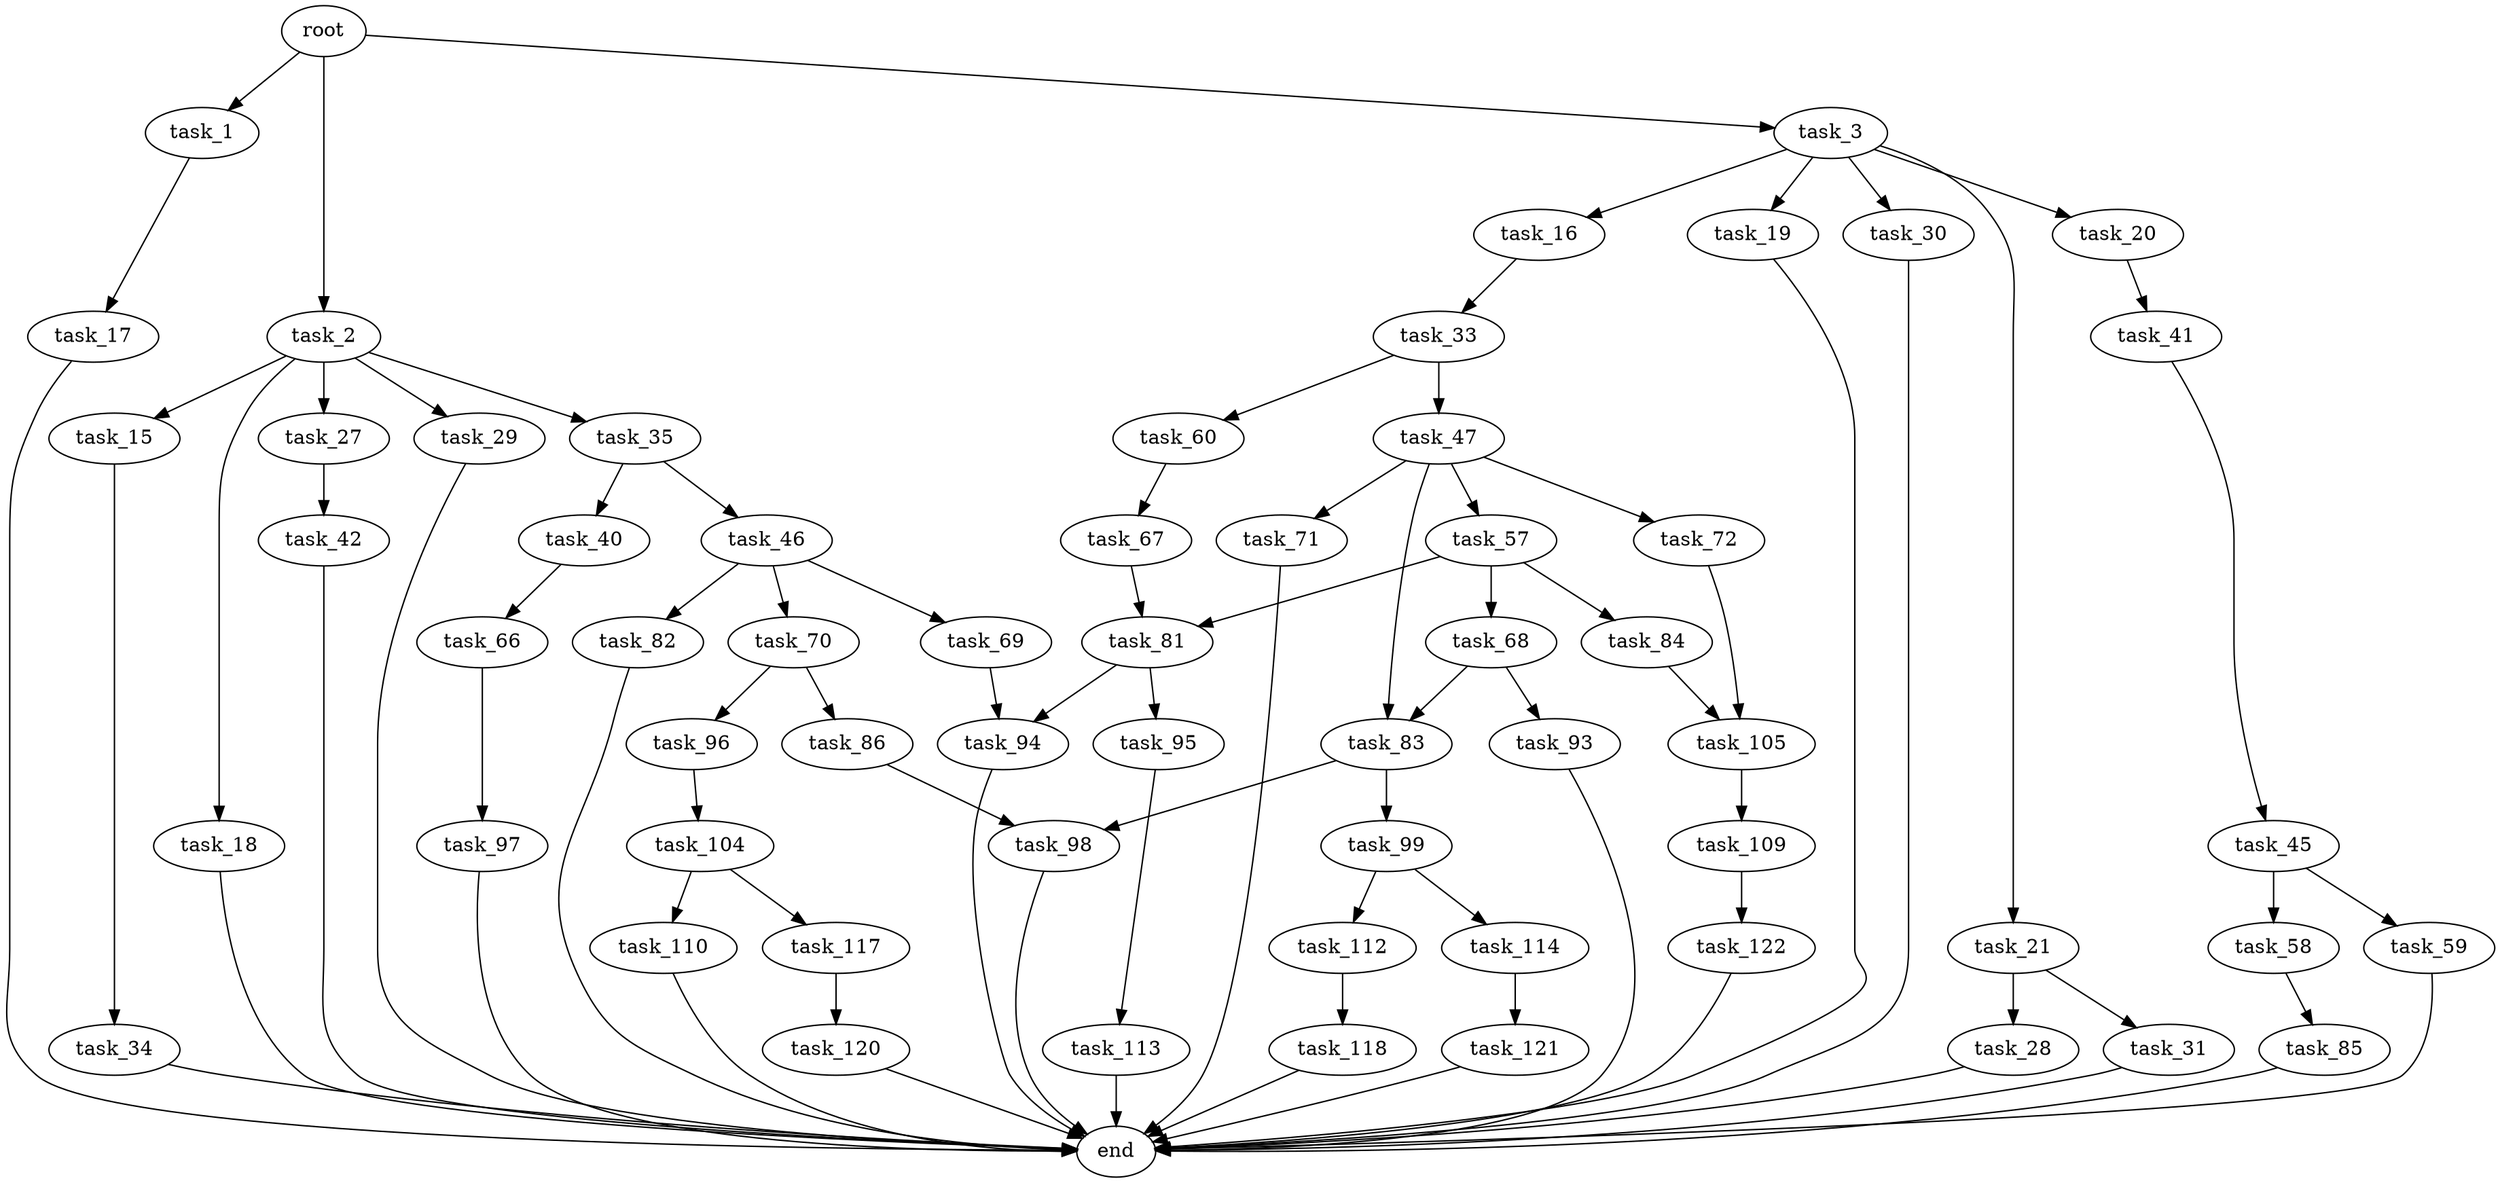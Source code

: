 digraph G {
  root [size="0.000000"];
  task_1 [size="96250097076.000000"];
  task_2 [size="8589934592.000000"];
  task_3 [size="782757789696.000000"];
  task_17 [size="559939910753.000000"];
  task_15 [size="2452808626.000000"];
  task_18 [size="549755813888.000000"];
  task_27 [size="6008048523.000000"];
  task_29 [size="1073741824000.000000"];
  task_35 [size="1489477047.000000"];
  task_16 [size="549755813888.000000"];
  task_19 [size="93510661526.000000"];
  task_20 [size="231928233984.000000"];
  task_21 [size="782757789696.000000"];
  task_30 [size="648652082773.000000"];
  task_34 [size="134217728000.000000"];
  task_33 [size="68719476736.000000"];
  end [size="0.000000"];
  task_41 [size="11464357244.000000"];
  task_28 [size="419227143068.000000"];
  task_31 [size="134217728000.000000"];
  task_42 [size="488210726574.000000"];
  task_47 [size="38757956306.000000"];
  task_60 [size="787619310400.000000"];
  task_40 [size="28991029248.000000"];
  task_46 [size="231928233984.000000"];
  task_66 [size="15465690646.000000"];
  task_45 [size="28991029248.000000"];
  task_58 [size="1301156266156.000000"];
  task_59 [size="3759169974.000000"];
  task_69 [size="368293445632.000000"];
  task_70 [size="286624999245.000000"];
  task_82 [size="873271599.000000"];
  task_57 [size="418587520302.000000"];
  task_71 [size="1155822397561.000000"];
  task_72 [size="1493449710.000000"];
  task_83 [size="549755813888.000000"];
  task_68 [size="3859487058.000000"];
  task_81 [size="782757789696.000000"];
  task_84 [size="29512056772.000000"];
  task_85 [size="24845337809.000000"];
  task_67 [size="653453684791.000000"];
  task_97 [size="51753113268.000000"];
  task_93 [size="2964361139.000000"];
  task_94 [size="34572094656.000000"];
  task_86 [size="6721207529.000000"];
  task_96 [size="15804449336.000000"];
  task_105 [size="54545579196.000000"];
  task_95 [size="64700286221.000000"];
  task_98 [size="30892845078.000000"];
  task_99 [size="3005446700.000000"];
  task_113 [size="26966388376.000000"];
  task_104 [size="231928233984.000000"];
  task_112 [size="68719476736.000000"];
  task_114 [size="22629050204.000000"];
  task_110 [size="597782827827.000000"];
  task_117 [size="134990450808.000000"];
  task_109 [size="13807490920.000000"];
  task_122 [size="5461941178.000000"];
  task_118 [size="28991029248.000000"];
  task_121 [size="12808621487.000000"];
  task_120 [size="231928233984.000000"];

  root -> task_1 [size="1.000000"];
  root -> task_2 [size="1.000000"];
  root -> task_3 [size="1.000000"];
  task_1 -> task_17 [size="75497472.000000"];
  task_2 -> task_15 [size="33554432.000000"];
  task_2 -> task_18 [size="33554432.000000"];
  task_2 -> task_27 [size="33554432.000000"];
  task_2 -> task_29 [size="33554432.000000"];
  task_2 -> task_35 [size="33554432.000000"];
  task_3 -> task_16 [size="679477248.000000"];
  task_3 -> task_19 [size="679477248.000000"];
  task_3 -> task_20 [size="679477248.000000"];
  task_3 -> task_21 [size="679477248.000000"];
  task_3 -> task_30 [size="679477248.000000"];
  task_17 -> end [size="1.000000"];
  task_15 -> task_34 [size="209715200.000000"];
  task_18 -> end [size="1.000000"];
  task_27 -> task_42 [size="134217728.000000"];
  task_29 -> end [size="1.000000"];
  task_35 -> task_40 [size="33554432.000000"];
  task_35 -> task_46 [size="33554432.000000"];
  task_16 -> task_33 [size="536870912.000000"];
  task_19 -> end [size="1.000000"];
  task_20 -> task_41 [size="301989888.000000"];
  task_21 -> task_28 [size="679477248.000000"];
  task_21 -> task_31 [size="679477248.000000"];
  task_30 -> end [size="1.000000"];
  task_34 -> end [size="1.000000"];
  task_33 -> task_47 [size="134217728.000000"];
  task_33 -> task_60 [size="134217728.000000"];
  task_41 -> task_45 [size="536870912.000000"];
  task_28 -> end [size="1.000000"];
  task_31 -> end [size="1.000000"];
  task_42 -> end [size="1.000000"];
  task_47 -> task_57 [size="838860800.000000"];
  task_47 -> task_71 [size="838860800.000000"];
  task_47 -> task_72 [size="838860800.000000"];
  task_47 -> task_83 [size="838860800.000000"];
  task_60 -> task_67 [size="536870912.000000"];
  task_40 -> task_66 [size="75497472.000000"];
  task_46 -> task_69 [size="301989888.000000"];
  task_46 -> task_70 [size="301989888.000000"];
  task_46 -> task_82 [size="301989888.000000"];
  task_66 -> task_97 [size="411041792.000000"];
  task_45 -> task_58 [size="75497472.000000"];
  task_45 -> task_59 [size="75497472.000000"];
  task_58 -> task_85 [size="838860800.000000"];
  task_59 -> end [size="1.000000"];
  task_69 -> task_94 [size="411041792.000000"];
  task_70 -> task_86 [size="209715200.000000"];
  task_70 -> task_96 [size="209715200.000000"];
  task_82 -> end [size="1.000000"];
  task_57 -> task_68 [size="301989888.000000"];
  task_57 -> task_81 [size="301989888.000000"];
  task_57 -> task_84 [size="301989888.000000"];
  task_71 -> end [size="1.000000"];
  task_72 -> task_105 [size="33554432.000000"];
  task_83 -> task_98 [size="536870912.000000"];
  task_83 -> task_99 [size="536870912.000000"];
  task_68 -> task_83 [size="209715200.000000"];
  task_68 -> task_93 [size="209715200.000000"];
  task_81 -> task_94 [size="679477248.000000"];
  task_81 -> task_95 [size="679477248.000000"];
  task_84 -> task_105 [size="838860800.000000"];
  task_85 -> end [size="1.000000"];
  task_67 -> task_81 [size="411041792.000000"];
  task_97 -> end [size="1.000000"];
  task_93 -> end [size="1.000000"];
  task_94 -> end [size="1.000000"];
  task_86 -> task_98 [size="209715200.000000"];
  task_96 -> task_104 [size="536870912.000000"];
  task_105 -> task_109 [size="134217728.000000"];
  task_95 -> task_113 [size="75497472.000000"];
  task_98 -> end [size="1.000000"];
  task_99 -> task_112 [size="134217728.000000"];
  task_99 -> task_114 [size="134217728.000000"];
  task_113 -> end [size="1.000000"];
  task_104 -> task_110 [size="301989888.000000"];
  task_104 -> task_117 [size="301989888.000000"];
  task_112 -> task_118 [size="134217728.000000"];
  task_114 -> task_121 [size="75497472.000000"];
  task_110 -> end [size="1.000000"];
  task_117 -> task_120 [size="134217728.000000"];
  task_109 -> task_122 [size="301989888.000000"];
  task_122 -> end [size="1.000000"];
  task_118 -> end [size="1.000000"];
  task_121 -> end [size="1.000000"];
  task_120 -> end [size="1.000000"];
}
